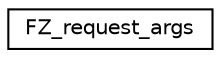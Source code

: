 digraph "Graphical Class Hierarchy"
{
 // LATEX_PDF_SIZE
  edge [fontname="Helvetica",fontsize="10",labelfontname="Helvetica",labelfontsize="10"];
  node [fontname="Helvetica",fontsize="10",shape=record];
  rankdir="LR";
  Node0 [label="FZ_request_args",height=0.2,width=0.4,color="black", fillcolor="white", style="filled",URL="$structFZ__request__args.html",tooltip=" "];
}
